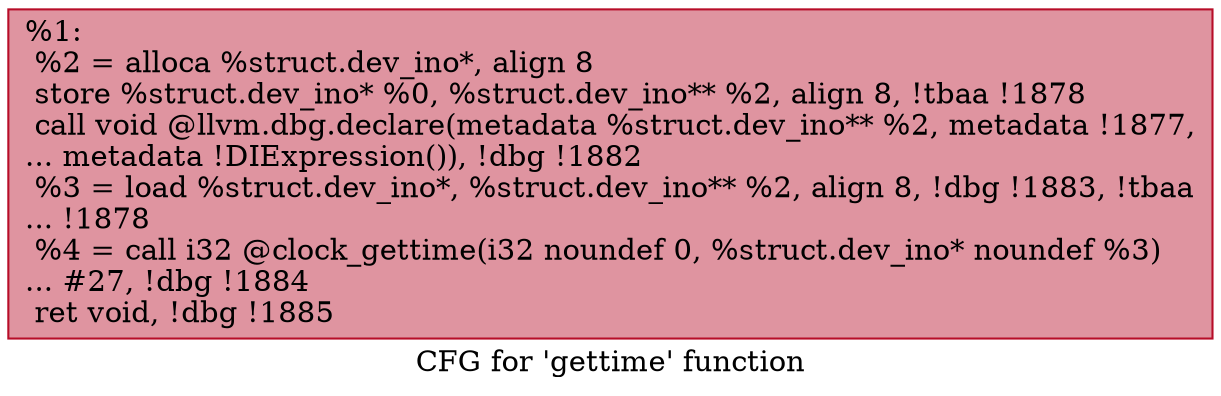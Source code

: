 digraph "CFG for 'gettime' function" {
	label="CFG for 'gettime' function";

	Node0x224b5f0 [shape=record,color="#b70d28ff", style=filled, fillcolor="#b70d2870",label="{%1:\l  %2 = alloca %struct.dev_ino*, align 8\l  store %struct.dev_ino* %0, %struct.dev_ino** %2, align 8, !tbaa !1878\l  call void @llvm.dbg.declare(metadata %struct.dev_ino** %2, metadata !1877,\l... metadata !DIExpression()), !dbg !1882\l  %3 = load %struct.dev_ino*, %struct.dev_ino** %2, align 8, !dbg !1883, !tbaa\l... !1878\l  %4 = call i32 @clock_gettime(i32 noundef 0, %struct.dev_ino* noundef %3)\l... #27, !dbg !1884\l  ret void, !dbg !1885\l}"];
}
